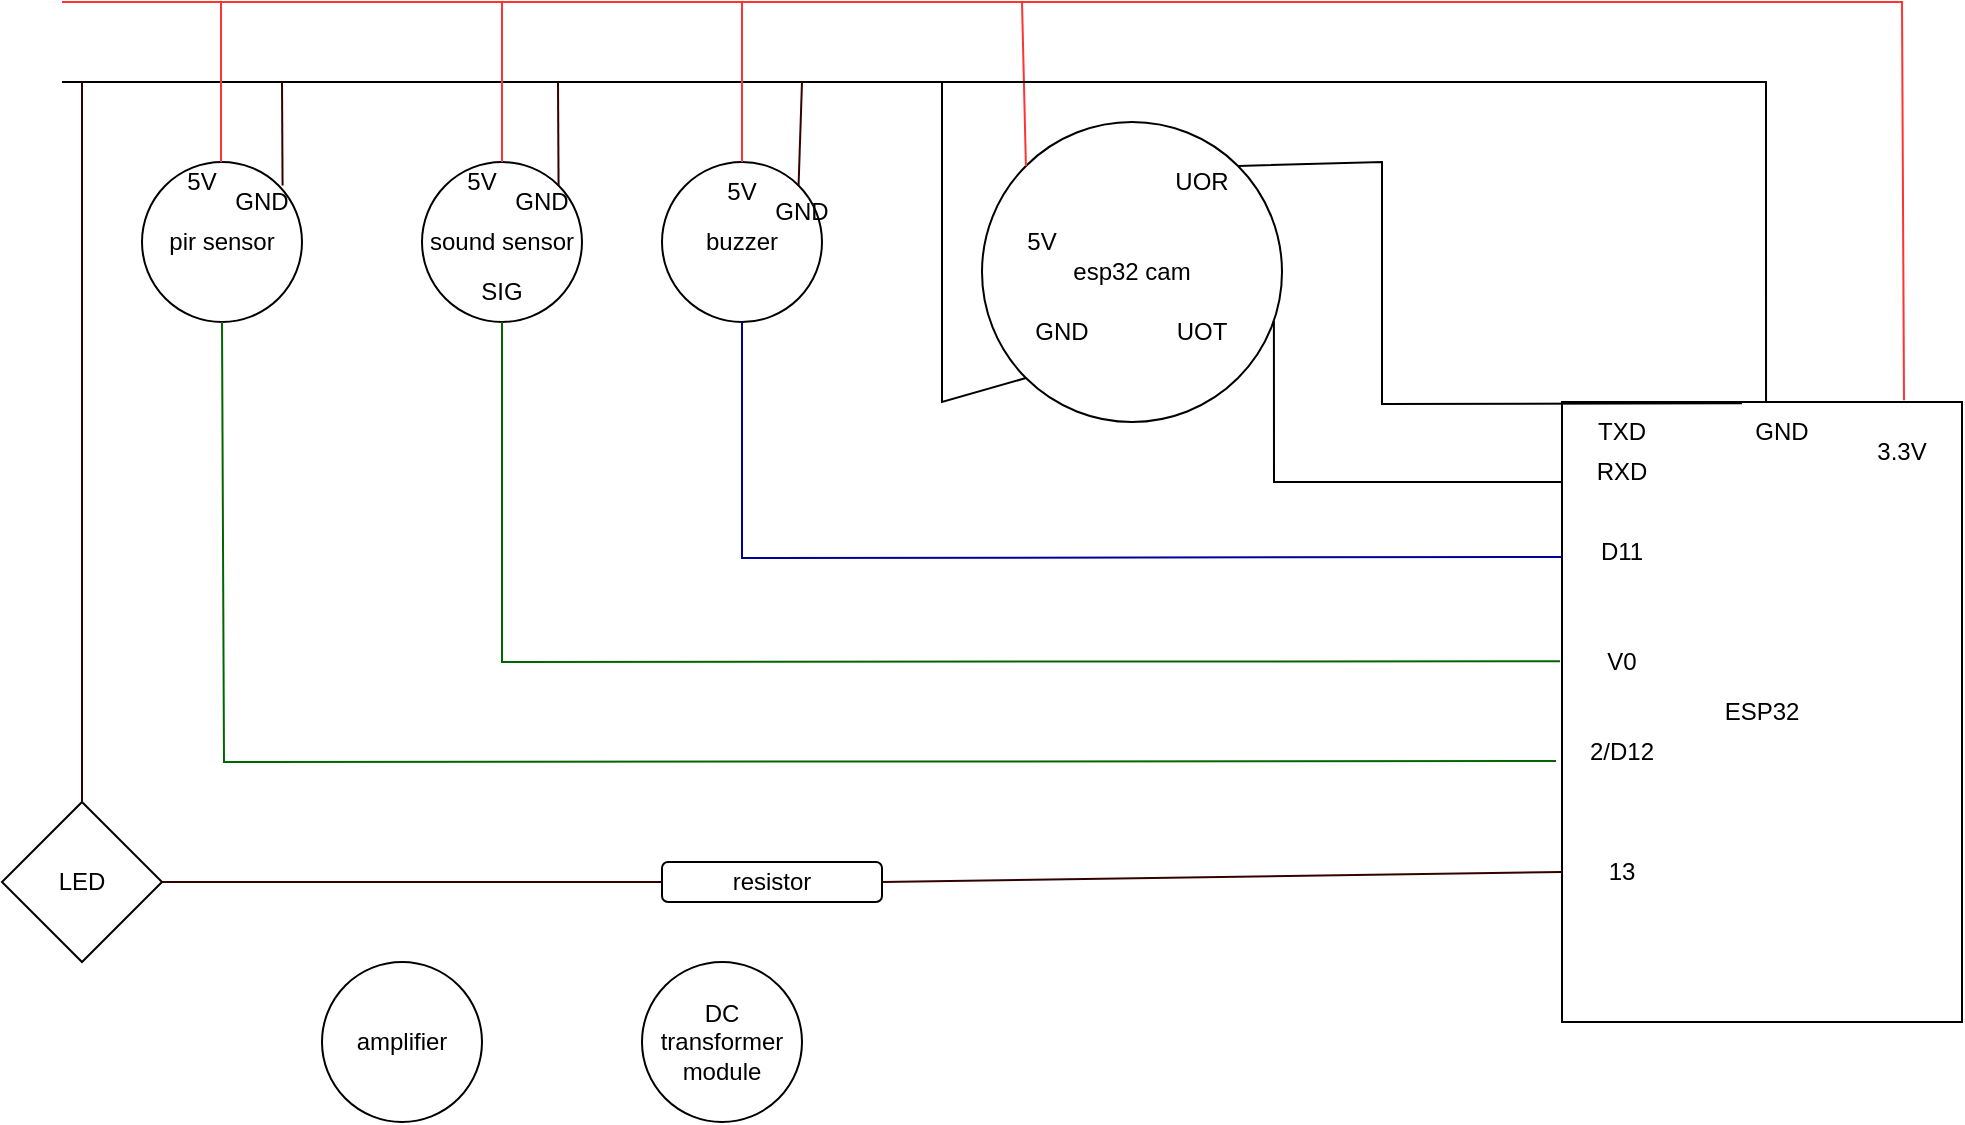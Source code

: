 <mxfile version="20.5.3" type="embed"><diagram id="Ut5pgSIDFxN2BnhGWpWC" name="Page-1"><mxGraphModel dx="1716" dy="748" grid="1" gridSize="10" guides="1" tooltips="1" connect="1" arrows="1" fold="1" page="1" pageScale="1" pageWidth="850" pageHeight="1100" math="0" shadow="0"><root><mxCell id="0"/><mxCell id="1" parent="0"/><mxCell id="2" value="ESP32" style="rounded=0;whiteSpace=wrap;html=1;" parent="1" vertex="1"><mxGeometry x="270" y="240" width="200" height="310" as="geometry"/></mxCell><mxCell id="3" value="esp32 cam" style="ellipse;whiteSpace=wrap;html=1;aspect=fixed;movable=0;resizable=0;rotatable=0;deletable=0;editable=0;connectable=0;" parent="1" vertex="1"><mxGeometry x="-20" y="100" width="150" height="150" as="geometry"/></mxCell><mxCell id="4" value="buzzer" style="ellipse;whiteSpace=wrap;html=1;aspect=fixed;movable=0;resizable=0;rotatable=0;deletable=0;editable=0;connectable=0;" parent="1" vertex="1"><mxGeometry x="-180" y="120" width="80" height="80" as="geometry"/></mxCell><mxCell id="5" value="sound sensor" style="ellipse;whiteSpace=wrap;html=1;aspect=fixed;movable=0;resizable=0;rotatable=0;deletable=0;editable=0;connectable=0;" parent="1" vertex="1"><mxGeometry x="-300" y="120" width="80" height="80" as="geometry"/></mxCell><mxCell id="6" value="pir sensor" style="ellipse;whiteSpace=wrap;html=1;aspect=fixed;movable=0;resizable=0;rotatable=0;deletable=0;editable=0;connectable=0;" parent="1" vertex="1"><mxGeometry x="-440" y="120" width="80" height="80" as="geometry"/></mxCell><mxCell id="7" value="DC transformer module" style="ellipse;whiteSpace=wrap;html=1;aspect=fixed;" parent="1" vertex="1"><mxGeometry x="-190" y="520" width="80" height="80" as="geometry"/></mxCell><mxCell id="8" value="amplifier" style="ellipse;whiteSpace=wrap;html=1;aspect=fixed;" parent="1" vertex="1"><mxGeometry x="-350" y="520" width="80" height="80" as="geometry"/></mxCell><mxCell id="9" value="" style="endArrow=none;html=1;rounded=0;entryX=0;entryY=0;entryDx=0;entryDy=0;strokeColor=#FF3333;movable=0;resizable=0;rotatable=0;deletable=0;editable=0;connectable=0;" edge="1" parent="1" target="3"><mxGeometry width="50" height="50" relative="1" as="geometry"><mxPoint y="40" as="sourcePoint"/><mxPoint x="750" y="360" as="targetPoint"/></mxGeometry></mxCell><mxCell id="11" value="" style="endArrow=none;html=1;rounded=0;exitX=0.855;exitY=-0.003;exitDx=0;exitDy=0;exitPerimeter=0;strokeColor=#FF3333;" edge="1" parent="1" source="2"><mxGeometry width="50" height="50" relative="1" as="geometry"><mxPoint x="491" y="286.04" as="sourcePoint"/><mxPoint x="-480" y="40" as="targetPoint"/><Array as="points"><mxPoint x="440" y="40"/></Array></mxGeometry></mxCell><mxCell id="12" value="" style="endArrow=none;html=1;rounded=0;exitX=0.367;exitY=-0.017;exitDx=0;exitDy=0;exitPerimeter=0;" edge="1" parent="1" source="14"><mxGeometry width="50" height="50" relative="1" as="geometry"><mxPoint x="501" y="296.04" as="sourcePoint"/><mxPoint x="-480" y="80" as="targetPoint"/><Array as="points"><mxPoint x="372" y="80"/><mxPoint x="200" y="80"/></Array></mxGeometry></mxCell><mxCell id="13" value="3.3V" style="text;html=1;strokeColor=none;fillColor=none;align=center;verticalAlign=middle;whiteSpace=wrap;rounded=0;" vertex="1" parent="1"><mxGeometry x="410" y="250" width="60" height="30" as="geometry"/></mxCell><mxCell id="14" value="GND" style="text;html=1;strokeColor=none;fillColor=none;align=center;verticalAlign=middle;whiteSpace=wrap;rounded=0;" vertex="1" parent="1"><mxGeometry x="350" y="240" width="60" height="30" as="geometry"/></mxCell><mxCell id="15" value="5V" style="text;html=1;strokeColor=none;fillColor=none;align=center;verticalAlign=middle;whiteSpace=wrap;rounded=0;movable=0;resizable=0;rotatable=0;deletable=0;editable=0;connectable=0;" vertex="1" parent="1"><mxGeometry x="-20" y="145" width="60" height="30" as="geometry"/></mxCell><mxCell id="16" value="" style="endArrow=none;html=1;rounded=0;exitX=0;exitY=1;exitDx=0;exitDy=0;movable=0;resizable=0;rotatable=0;deletable=0;editable=0;connectable=0;" edge="1" parent="1" source="3"><mxGeometry width="50" height="50" relative="1" as="geometry"><mxPoint x="22" y="50" as="sourcePoint"/><mxPoint x="-40" y="80" as="targetPoint"/><Array as="points"><mxPoint x="-40" y="240"/></Array></mxGeometry></mxCell><mxCell id="18" value="GND&lt;br&gt;" style="text;html=1;strokeColor=none;fillColor=none;align=center;verticalAlign=middle;whiteSpace=wrap;rounded=0;movable=0;resizable=0;rotatable=0;deletable=0;editable=0;connectable=0;" vertex="1" parent="1"><mxGeometry x="-10" y="190" width="60" height="30" as="geometry"/></mxCell><mxCell id="19" value="" style="endArrow=none;html=1;rounded=0;exitX=0.973;exitY=0.663;exitDx=0;exitDy=0;exitPerimeter=0;" edge="1" parent="1" source="3"><mxGeometry width="50" height="50" relative="1" as="geometry"><mxPoint x="315" y="110" as="sourcePoint"/><mxPoint x="270" y="280" as="targetPoint"/><Array as="points"><mxPoint x="126" y="280"/></Array></mxGeometry></mxCell><mxCell id="20" value="TXD" style="text;html=1;strokeColor=none;fillColor=none;align=center;verticalAlign=middle;whiteSpace=wrap;rounded=0;" vertex="1" parent="1"><mxGeometry x="270" y="240" width="60" height="30" as="geometry"/></mxCell><mxCell id="21" value="RXD" style="text;html=1;strokeColor=none;fillColor=none;align=center;verticalAlign=middle;whiteSpace=wrap;rounded=0;" vertex="1" parent="1"><mxGeometry x="270" y="260" width="60" height="30" as="geometry"/></mxCell><mxCell id="22" value="" style="endArrow=none;html=1;rounded=0;entryX=0.45;entryY=0.002;entryDx=0;entryDy=0;entryPerimeter=0;exitX=1;exitY=0;exitDx=0;exitDy=0;" edge="1" parent="1" source="3" target="2"><mxGeometry width="50" height="50" relative="1" as="geometry"><mxPoint x="100" y="110" as="sourcePoint"/><mxPoint x="400" y="120" as="targetPoint"/><Array as="points"><mxPoint x="180" y="120"/><mxPoint x="180" y="241"/></Array></mxGeometry></mxCell><mxCell id="23" value="UOR&lt;span style=&quot;color: rgba(0, 0, 0, 0); font-family: monospace; font-size: 0px; text-align: start;&quot;&gt;%3CmxGraphModel%3E%3Croot%3E%3CmxCell%20id%3D%220%22%2F%3E%3CmxCell%20id%3D%221%22%20parent%3D%220%22%2F%3E%3CmxCell%20id%3D%222%22%20value%3D%22RXD%22%20style%3D%22text%3Bhtml%3D1%3BstrokeColor%3Dnone%3BfillColor%3Dnone%3Balign%3Dcenter%3BverticalAlign%3Dmiddle%3BwhiteSpace%3Dwrap%3Brounded%3D0%3B%22%20vertex%3D%221%22%20parent%3D%221%22%3E%3CmxGeometry%20x%3D%22290%22%20y%3D%22250%22%20width%3D%2260%22%20height%3D%2230%22%20as%3D%22geometry%22%2F%3E%3C%2FmxCell%3E%3C%2Froot%3E%3C%2FmxGraphModel%3E&lt;/span&gt;" style="text;html=1;strokeColor=none;fillColor=none;align=center;verticalAlign=middle;whiteSpace=wrap;rounded=0;movable=0;resizable=0;rotatable=0;deletable=0;editable=0;connectable=0;" vertex="1" parent="1"><mxGeometry x="60" y="115" width="60" height="30" as="geometry"/></mxCell><mxCell id="24" value="UOT" style="text;html=1;strokeColor=none;fillColor=none;align=center;verticalAlign=middle;whiteSpace=wrap;rounded=0;movable=0;resizable=0;rotatable=0;deletable=0;editable=0;connectable=0;" vertex="1" parent="1"><mxGeometry x="60" y="190" width="60" height="30" as="geometry"/></mxCell><mxCell id="27" value="" style="endArrow=none;html=1;rounded=0;entryX=0.5;entryY=0;entryDx=0;entryDy=0;strokeColor=#FF3333;" edge="1" parent="1" target="4"><mxGeometry width="50" height="50" relative="1" as="geometry"><mxPoint x="-140" y="40" as="sourcePoint"/><mxPoint x="11.967" y="131.967" as="targetPoint"/></mxGeometry></mxCell><mxCell id="28" value="" style="endArrow=none;html=1;rounded=0;strokeColor=#330000;exitX=1;exitY=0;exitDx=0;exitDy=0;" edge="1" parent="1" source="4"><mxGeometry width="50" height="50" relative="1" as="geometry"><mxPoint x="20" y="60" as="sourcePoint"/><mxPoint x="-110" y="80" as="targetPoint"/></mxGeometry></mxCell><mxCell id="29" value="" style="endArrow=none;html=1;rounded=0;entryX=0;entryY=0.25;entryDx=0;entryDy=0;strokeColor=#000099;exitX=0.5;exitY=1;exitDx=0;exitDy=0;" edge="1" parent="1" source="4" target="2"><mxGeometry width="50" height="50" relative="1" as="geometry"><mxPoint x="-140" y="50" as="sourcePoint"/><mxPoint x="-130" y="130" as="targetPoint"/><Array as="points"><mxPoint x="-140" y="318"/></Array></mxGeometry></mxCell><mxCell id="30" value="D11" style="text;html=1;strokeColor=none;fillColor=none;align=center;verticalAlign=middle;whiteSpace=wrap;rounded=0;" vertex="1" parent="1"><mxGeometry x="270" y="300" width="60" height="30" as="geometry"/></mxCell><mxCell id="31" value="" style="endArrow=none;html=1;rounded=0;entryX=0.5;entryY=0;entryDx=0;entryDy=0;strokeColor=#FF3333;" edge="1" parent="1" target="5"><mxGeometry width="50" height="50" relative="1" as="geometry"><mxPoint x="-260" y="40" as="sourcePoint"/><mxPoint x="-130" y="130" as="targetPoint"/></mxGeometry></mxCell><mxCell id="32" value="" style="endArrow=none;html=1;rounded=0;strokeColor=#330000;entryX=1;entryY=0;entryDx=0;entryDy=0;" edge="1" parent="1" target="5"><mxGeometry width="50" height="50" relative="1" as="geometry"><mxPoint x="-232" y="80" as="sourcePoint"/><mxPoint x="-100" y="90" as="targetPoint"/></mxGeometry></mxCell><mxCell id="33" value="" style="endArrow=none;html=1;rounded=0;entryX=-0.005;entryY=0.418;entryDx=0;entryDy=0;strokeColor=#006600;exitX=0.5;exitY=1;exitDx=0;exitDy=0;entryPerimeter=0;" edge="1" parent="1" source="5" target="2"><mxGeometry width="50" height="50" relative="1" as="geometry"><mxPoint x="-130" y="210" as="sourcePoint"/><mxPoint x="280" y="327.5" as="targetPoint"/><Array as="points"><mxPoint x="-260" y="370"/></Array></mxGeometry></mxCell><mxCell id="34" value="V0" style="text;html=1;strokeColor=none;fillColor=none;align=center;verticalAlign=middle;whiteSpace=wrap;rounded=0;" vertex="1" parent="1"><mxGeometry x="270" y="355" width="60" height="30" as="geometry"/></mxCell><mxCell id="36" value="SIG" style="text;html=1;strokeColor=none;fillColor=none;align=center;verticalAlign=middle;whiteSpace=wrap;rounded=0;movable=0;resizable=0;rotatable=0;deletable=0;editable=0;connectable=0;" vertex="1" parent="1"><mxGeometry x="-290" y="170" width="60" height="30" as="geometry"/></mxCell><mxCell id="37" value="" style="endArrow=none;html=1;rounded=0;entryX=0.5;entryY=0;entryDx=0;entryDy=0;strokeColor=#FF3333;" edge="1" parent="1"><mxGeometry width="50" height="50" relative="1" as="geometry"><mxPoint x="-400.5" y="40" as="sourcePoint"/><mxPoint x="-400.5" y="120" as="targetPoint"/></mxGeometry></mxCell><mxCell id="38" value="" style="endArrow=none;html=1;rounded=0;strokeColor=#330000;entryX=1;entryY=0;entryDx=0;entryDy=0;" edge="1" parent="1"><mxGeometry width="50" height="50" relative="1" as="geometry"><mxPoint x="-370" y="80" as="sourcePoint"/><mxPoint x="-369.716" y="131.716" as="targetPoint"/></mxGeometry></mxCell><mxCell id="39" value="" style="endArrow=none;html=1;rounded=0;entryX=-0.015;entryY=0.579;entryDx=0;entryDy=0;strokeColor=#006600;entryPerimeter=0;exitX=0.5;exitY=1;exitDx=0;exitDy=0;" edge="1" parent="1" source="6" target="2"><mxGeometry width="50" height="50" relative="1" as="geometry"><mxPoint x="-399" y="210" as="sourcePoint"/><mxPoint x="130" y="419.58" as="targetPoint"/><Array as="points"><mxPoint x="-399" y="420"/></Array></mxGeometry></mxCell><mxCell id="40" value="2/D12" style="text;html=1;strokeColor=none;fillColor=none;align=center;verticalAlign=middle;whiteSpace=wrap;rounded=0;" vertex="1" parent="1"><mxGeometry x="270" y="400" width="60" height="30" as="geometry"/></mxCell><mxCell id="41" value="LED" style="rhombus;whiteSpace=wrap;html=1;" vertex="1" parent="1"><mxGeometry x="-510" y="440" width="80" height="80" as="geometry"/></mxCell><mxCell id="42" value="" style="endArrow=none;html=1;rounded=0;strokeColor=#330000;" edge="1" parent="1" target="41"><mxGeometry width="50" height="50" relative="1" as="geometry"><mxPoint x="-470" y="80" as="sourcePoint"/><mxPoint x="-359.716" y="141.716" as="targetPoint"/></mxGeometry></mxCell><mxCell id="43" value="" style="endArrow=none;html=1;rounded=0;strokeColor=#330000;exitX=0;exitY=0.5;exitDx=0;exitDy=0;entryX=1;entryY=0.5;entryDx=0;entryDy=0;" edge="1" parent="1" source="45" target="41"><mxGeometry width="50" height="50" relative="1" as="geometry"><mxPoint x="-460" y="90" as="sourcePoint"/><mxPoint x="-455.482" y="460.482" as="targetPoint"/></mxGeometry></mxCell><mxCell id="44" value="13" style="text;html=1;strokeColor=none;fillColor=none;align=center;verticalAlign=middle;whiteSpace=wrap;rounded=0;" vertex="1" parent="1"><mxGeometry x="270" y="460" width="60" height="30" as="geometry"/></mxCell><mxCell id="45" value="resistor" style="rounded=1;whiteSpace=wrap;html=1;" vertex="1" parent="1"><mxGeometry x="-180" y="470" width="110" height="20" as="geometry"/></mxCell><mxCell id="46" value="" style="endArrow=none;html=1;rounded=0;strokeColor=#330000;exitX=1;exitY=0.5;exitDx=0;exitDy=0;entryX=0;entryY=0.5;entryDx=0;entryDy=0;" edge="1" parent="1" source="45" target="44"><mxGeometry width="50" height="50" relative="1" as="geometry"><mxPoint x="-160" y="525" as="sourcePoint"/><mxPoint x="-415" y="500" as="targetPoint"/></mxGeometry></mxCell><mxCell id="47" value="5V" style="text;html=1;strokeColor=none;fillColor=none;align=center;verticalAlign=middle;whiteSpace=wrap;rounded=0;movable=0;resizable=0;rotatable=0;deletable=0;editable=0;connectable=0;" vertex="1" parent="1"><mxGeometry x="-170" y="120" width="60" height="30" as="geometry"/></mxCell><mxCell id="49" value="GND&lt;br&gt;" style="text;html=1;strokeColor=none;fillColor=none;align=center;verticalAlign=middle;whiteSpace=wrap;rounded=0;movable=0;resizable=0;rotatable=0;deletable=0;editable=0;connectable=0;" vertex="1" parent="1"><mxGeometry x="-140" y="130" width="60" height="30" as="geometry"/></mxCell><mxCell id="50" value="5V" style="text;html=1;strokeColor=none;fillColor=none;align=center;verticalAlign=middle;whiteSpace=wrap;rounded=0;movable=0;resizable=0;rotatable=0;deletable=0;editable=0;connectable=0;" vertex="1" parent="1"><mxGeometry x="-300" y="115" width="60" height="30" as="geometry"/></mxCell><mxCell id="51" value="GND&lt;br&gt;" style="text;html=1;strokeColor=none;fillColor=none;align=center;verticalAlign=middle;whiteSpace=wrap;rounded=0;movable=0;resizable=0;rotatable=0;deletable=0;editable=0;connectable=0;" vertex="1" parent="1"><mxGeometry x="-270" y="125" width="60" height="30" as="geometry"/></mxCell><mxCell id="52" value="5V" style="text;html=1;strokeColor=none;fillColor=none;align=center;verticalAlign=middle;whiteSpace=wrap;rounded=0;movable=0;resizable=0;rotatable=0;deletable=0;editable=0;connectable=0;" vertex="1" parent="1"><mxGeometry x="-440" y="115" width="60" height="30" as="geometry"/></mxCell><mxCell id="53" value="GND&lt;br&gt;" style="text;html=1;strokeColor=none;fillColor=none;align=center;verticalAlign=middle;whiteSpace=wrap;rounded=0;movable=0;resizable=0;rotatable=0;deletable=0;editable=0;connectable=0;" vertex="1" parent="1"><mxGeometry x="-410" y="125" width="60" height="30" as="geometry"/></mxCell></root></mxGraphModel></diagram></mxfile>